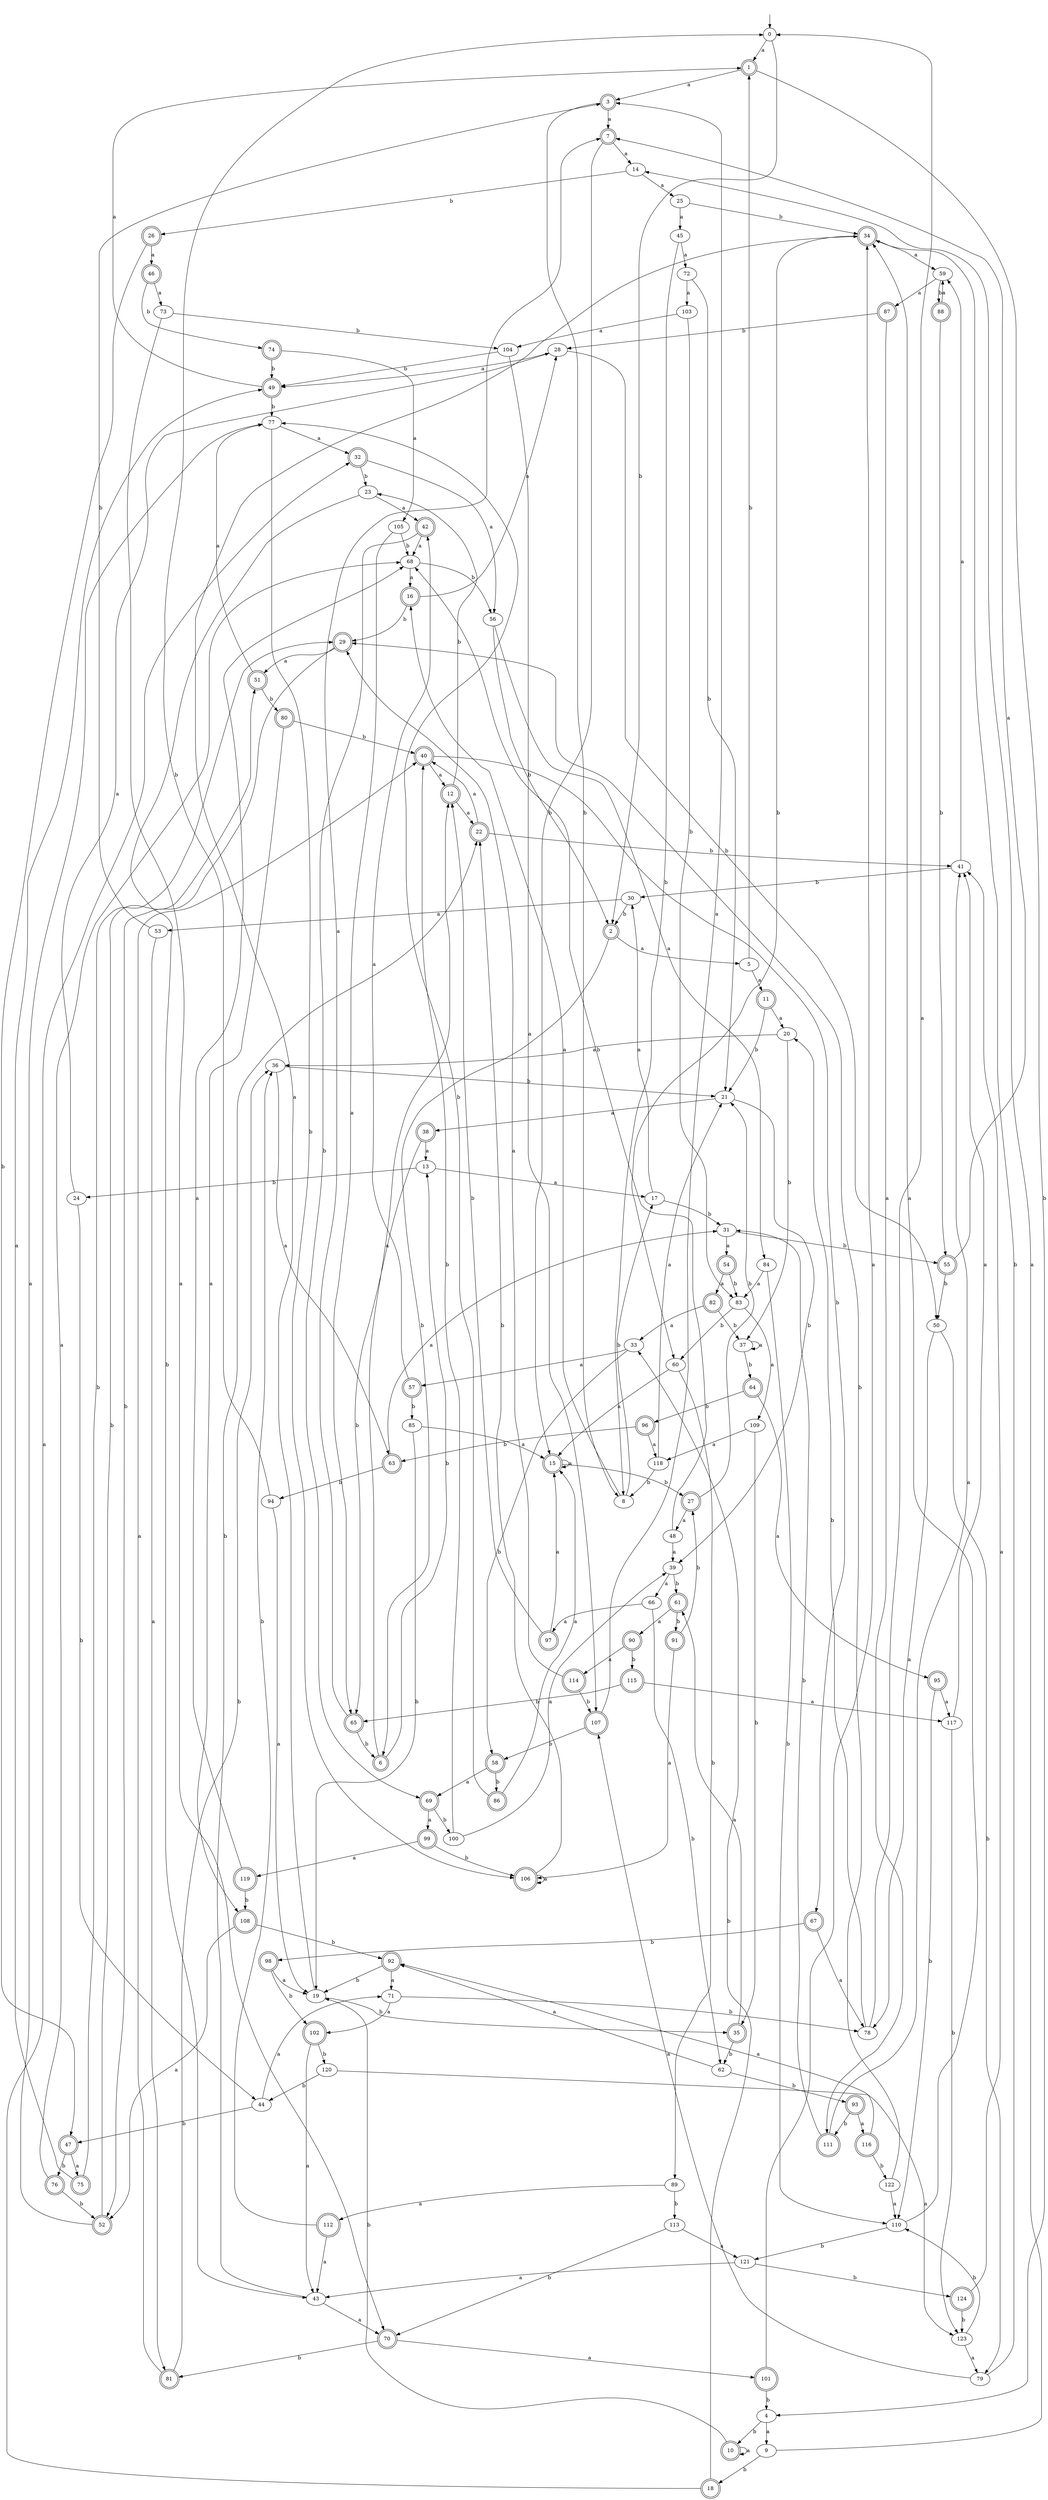 digraph RandomDFA {
  __start0 [label="", shape=none];
  __start0 -> 0 [label=""];
  0 [shape=circle]
  0 -> 1 [label="a"]
  0 -> 2 [label="b"]
  1 [shape=doublecircle]
  1 -> 3 [label="a"]
  1 -> 4 [label="b"]
  2 [shape=doublecircle]
  2 -> 5 [label="a"]
  2 -> 6 [label="b"]
  3 [shape=doublecircle]
  3 -> 7 [label="a"]
  3 -> 8 [label="b"]
  4
  4 -> 9 [label="a"]
  4 -> 10 [label="b"]
  5
  5 -> 11 [label="a"]
  5 -> 1 [label="b"]
  6 [shape=doublecircle]
  6 -> 12 [label="a"]
  6 -> 13 [label="b"]
  7 [shape=doublecircle]
  7 -> 14 [label="a"]
  7 -> 15 [label="b"]
  8
  8 -> 16 [label="a"]
  8 -> 17 [label="b"]
  9
  9 -> 14 [label="a"]
  9 -> 18 [label="b"]
  10 [shape=doublecircle]
  10 -> 10 [label="a"]
  10 -> 19 [label="b"]
  11 [shape=doublecircle]
  11 -> 20 [label="a"]
  11 -> 21 [label="b"]
  12 [shape=doublecircle]
  12 -> 22 [label="a"]
  12 -> 23 [label="b"]
  13
  13 -> 17 [label="a"]
  13 -> 24 [label="b"]
  14
  14 -> 25 [label="a"]
  14 -> 26 [label="b"]
  15 [shape=doublecircle]
  15 -> 15 [label="a"]
  15 -> 27 [label="b"]
  16 [shape=doublecircle]
  16 -> 28 [label="a"]
  16 -> 29 [label="b"]
  17
  17 -> 30 [label="a"]
  17 -> 31 [label="b"]
  18 [shape=doublecircle]
  18 -> 32 [label="a"]
  18 -> 33 [label="b"]
  19
  19 -> 34 [label="a"]
  19 -> 35 [label="b"]
  20
  20 -> 36 [label="a"]
  20 -> 37 [label="b"]
  21
  21 -> 38 [label="a"]
  21 -> 39 [label="b"]
  22 [shape=doublecircle]
  22 -> 40 [label="a"]
  22 -> 41 [label="b"]
  23
  23 -> 42 [label="a"]
  23 -> 43 [label="b"]
  24
  24 -> 28 [label="a"]
  24 -> 44 [label="b"]
  25
  25 -> 45 [label="a"]
  25 -> 34 [label="b"]
  26 [shape=doublecircle]
  26 -> 46 [label="a"]
  26 -> 47 [label="b"]
  27 [shape=doublecircle]
  27 -> 48 [label="a"]
  27 -> 21 [label="b"]
  28
  28 -> 49 [label="a"]
  28 -> 50 [label="b"]
  29 [shape=doublecircle]
  29 -> 51 [label="a"]
  29 -> 52 [label="b"]
  30
  30 -> 53 [label="a"]
  30 -> 2 [label="b"]
  31
  31 -> 54 [label="a"]
  31 -> 55 [label="b"]
  32 [shape=doublecircle]
  32 -> 56 [label="a"]
  32 -> 23 [label="b"]
  33
  33 -> 57 [label="a"]
  33 -> 58 [label="b"]
  34 [shape=doublecircle]
  34 -> 59 [label="a"]
  34 -> 60 [label="b"]
  35 [shape=doublecircle]
  35 -> 61 [label="a"]
  35 -> 62 [label="b"]
  36
  36 -> 63 [label="a"]
  36 -> 21 [label="b"]
  37
  37 -> 37 [label="a"]
  37 -> 64 [label="b"]
  38 [shape=doublecircle]
  38 -> 13 [label="a"]
  38 -> 65 [label="b"]
  39
  39 -> 66 [label="a"]
  39 -> 61 [label="b"]
  40 [shape=doublecircle]
  40 -> 12 [label="a"]
  40 -> 67 [label="b"]
  41
  41 -> 59 [label="a"]
  41 -> 30 [label="b"]
  42 [shape=doublecircle]
  42 -> 68 [label="a"]
  42 -> 69 [label="b"]
  43
  43 -> 70 [label="a"]
  43 -> 22 [label="b"]
  44
  44 -> 71 [label="a"]
  44 -> 47 [label="b"]
  45
  45 -> 72 [label="a"]
  45 -> 8 [label="b"]
  46 [shape=doublecircle]
  46 -> 73 [label="a"]
  46 -> 74 [label="b"]
  47 [shape=doublecircle]
  47 -> 75 [label="a"]
  47 -> 76 [label="b"]
  48
  48 -> 39 [label="a"]
  48 -> 68 [label="b"]
  49 [shape=doublecircle]
  49 -> 1 [label="a"]
  49 -> 77 [label="b"]
  50
  50 -> 78 [label="a"]
  50 -> 79 [label="b"]
  51 [shape=doublecircle]
  51 -> 77 [label="a"]
  51 -> 80 [label="b"]
  52 [shape=doublecircle]
  52 -> 77 [label="a"]
  52 -> 51 [label="b"]
  53
  53 -> 81 [label="a"]
  53 -> 3 [label="b"]
  54 [shape=doublecircle]
  54 -> 82 [label="a"]
  54 -> 83 [label="b"]
  55 [shape=doublecircle]
  55 -> 7 [label="a"]
  55 -> 50 [label="b"]
  56
  56 -> 84 [label="a"]
  56 -> 2 [label="b"]
  57 [shape=doublecircle]
  57 -> 42 [label="a"]
  57 -> 85 [label="b"]
  58 [shape=doublecircle]
  58 -> 69 [label="a"]
  58 -> 86 [label="b"]
  59
  59 -> 87 [label="a"]
  59 -> 88 [label="b"]
  60
  60 -> 15 [label="a"]
  60 -> 89 [label="b"]
  61 [shape=doublecircle]
  61 -> 90 [label="a"]
  61 -> 91 [label="b"]
  62
  62 -> 92 [label="a"]
  62 -> 93 [label="b"]
  63 [shape=doublecircle]
  63 -> 31 [label="a"]
  63 -> 94 [label="b"]
  64 [shape=doublecircle]
  64 -> 95 [label="a"]
  64 -> 96 [label="b"]
  65 [shape=doublecircle]
  65 -> 7 [label="a"]
  65 -> 6 [label="b"]
  66
  66 -> 97 [label="a"]
  66 -> 62 [label="b"]
  67 [shape=doublecircle]
  67 -> 78 [label="a"]
  67 -> 98 [label="b"]
  68
  68 -> 16 [label="a"]
  68 -> 56 [label="b"]
  69 [shape=doublecircle]
  69 -> 99 [label="a"]
  69 -> 100 [label="b"]
  70 [shape=doublecircle]
  70 -> 101 [label="a"]
  70 -> 81 [label="b"]
  71
  71 -> 102 [label="a"]
  71 -> 78 [label="b"]
  72
  72 -> 103 [label="a"]
  72 -> 21 [label="b"]
  73
  73 -> 70 [label="a"]
  73 -> 104 [label="b"]
  74 [shape=doublecircle]
  74 -> 105 [label="a"]
  74 -> 49 [label="b"]
  75 [shape=doublecircle]
  75 -> 49 [label="a"]
  75 -> 29 [label="b"]
  76 [shape=doublecircle]
  76 -> 68 [label="a"]
  76 -> 52 [label="b"]
  77
  77 -> 32 [label="a"]
  77 -> 106 [label="b"]
  78
  78 -> 0 [label="a"]
  78 -> 20 [label="b"]
  79
  79 -> 107 [label="a"]
  79 -> 34 [label="b"]
  80 [shape=doublecircle]
  80 -> 108 [label="a"]
  80 -> 40 [label="b"]
  81 [shape=doublecircle]
  81 -> 40 [label="a"]
  81 -> 36 [label="b"]
  82 [shape=doublecircle]
  82 -> 33 [label="a"]
  82 -> 37 [label="b"]
  83
  83 -> 109 [label="a"]
  83 -> 60 [label="b"]
  84
  84 -> 83 [label="a"]
  84 -> 110 [label="b"]
  85
  85 -> 15 [label="a"]
  85 -> 19 [label="b"]
  86 [shape=doublecircle]
  86 -> 15 [label="a"]
  86 -> 77 [label="b"]
  87 [shape=doublecircle]
  87 -> 111 [label="a"]
  87 -> 28 [label="b"]
  88 [shape=doublecircle]
  88 -> 59 [label="a"]
  88 -> 55 [label="b"]
  89
  89 -> 112 [label="a"]
  89 -> 113 [label="b"]
  90 [shape=doublecircle]
  90 -> 114 [label="a"]
  90 -> 115 [label="b"]
  91 [shape=doublecircle]
  91 -> 106 [label="a"]
  91 -> 27 [label="b"]
  92 [shape=doublecircle]
  92 -> 71 [label="a"]
  92 -> 19 [label="b"]
  93 [shape=doublecircle]
  93 -> 116 [label="a"]
  93 -> 111 [label="b"]
  94
  94 -> 19 [label="a"]
  94 -> 0 [label="b"]
  95 [shape=doublecircle]
  95 -> 117 [label="a"]
  95 -> 110 [label="b"]
  96 [shape=doublecircle]
  96 -> 118 [label="a"]
  96 -> 63 [label="b"]
  97 [shape=doublecircle]
  97 -> 15 [label="a"]
  97 -> 12 [label="b"]
  98 [shape=doublecircle]
  98 -> 19 [label="a"]
  98 -> 102 [label="b"]
  99 [shape=doublecircle]
  99 -> 119 [label="a"]
  99 -> 106 [label="b"]
  100
  100 -> 39 [label="a"]
  100 -> 40 [label="b"]
  101 [shape=doublecircle]
  101 -> 34 [label="a"]
  101 -> 4 [label="b"]
  102 [shape=doublecircle]
  102 -> 43 [label="a"]
  102 -> 120 [label="b"]
  103
  103 -> 104 [label="a"]
  103 -> 83 [label="b"]
  104
  104 -> 107 [label="a"]
  104 -> 49 [label="b"]
  105
  105 -> 65 [label="a"]
  105 -> 68 [label="b"]
  106 [shape=doublecircle]
  106 -> 106 [label="a"]
  106 -> 22 [label="b"]
  107 [shape=doublecircle]
  107 -> 3 [label="a"]
  107 -> 58 [label="b"]
  108 [shape=doublecircle]
  108 -> 52 [label="a"]
  108 -> 92 [label="b"]
  109
  109 -> 118 [label="a"]
  109 -> 35 [label="b"]
  110
  110 -> 34 [label="a"]
  110 -> 121 [label="b"]
  111 [shape=doublecircle]
  111 -> 41 [label="a"]
  111 -> 31 [label="b"]
  112 [shape=doublecircle]
  112 -> 43 [label="a"]
  112 -> 36 [label="b"]
  113
  113 -> 121 [label="a"]
  113 -> 70 [label="b"]
  114 [shape=doublecircle]
  114 -> 29 [label="a"]
  114 -> 107 [label="b"]
  115 [shape=doublecircle]
  115 -> 117 [label="a"]
  115 -> 65 [label="b"]
  116 [shape=doublecircle]
  116 -> 92 [label="a"]
  116 -> 122 [label="b"]
  117
  117 -> 41 [label="a"]
  117 -> 123 [label="b"]
  118
  118 -> 21 [label="a"]
  118 -> 8 [label="b"]
  119 [shape=doublecircle]
  119 -> 68 [label="a"]
  119 -> 108 [label="b"]
  120
  120 -> 123 [label="a"]
  120 -> 44 [label="b"]
  121
  121 -> 43 [label="a"]
  121 -> 124 [label="b"]
  122
  122 -> 110 [label="a"]
  122 -> 29 [label="b"]
  123
  123 -> 79 [label="a"]
  123 -> 110 [label="b"]
  124 [shape=doublecircle]
  124 -> 41 [label="a"]
  124 -> 123 [label="b"]
}

